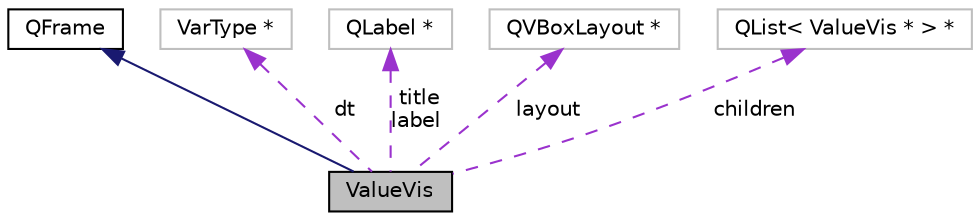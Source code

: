 digraph "ValueVis"
{
 // INTERACTIVE_SVG=YES
  edge [fontname="Helvetica",fontsize="10",labelfontname="Helvetica",labelfontsize="10"];
  node [fontname="Helvetica",fontsize="10",shape=record];
  Node1 [label="ValueVis",height=0.2,width=0.4,color="black", fillcolor="grey75", style="filled", fontcolor="black"];
  Node2 -> Node1 [dir="back",color="midnightblue",fontsize="10",style="solid",fontname="Helvetica"];
  Node2 [label="QFrame",height=0.2,width=0.4,color="black", fillcolor="white", style="filled",URL="$d6/d4d/class_q_frame.html"];
  Node3 -> Node1 [dir="back",color="darkorchid3",fontsize="10",style="dashed",label=" dt" ,fontname="Helvetica"];
  Node3 [label="VarType *",height=0.2,width=0.4,color="grey75", fillcolor="white", style="filled"];
  Node4 -> Node1 [dir="back",color="darkorchid3",fontsize="10",style="dashed",label=" title\nlabel" ,fontname="Helvetica"];
  Node4 [label="QLabel *",height=0.2,width=0.4,color="grey75", fillcolor="white", style="filled"];
  Node5 -> Node1 [dir="back",color="darkorchid3",fontsize="10",style="dashed",label=" layout" ,fontname="Helvetica"];
  Node5 [label="QVBoxLayout *",height=0.2,width=0.4,color="grey75", fillcolor="white", style="filled"];
  Node6 -> Node1 [dir="back",color="darkorchid3",fontsize="10",style="dashed",label=" children" ,fontname="Helvetica"];
  Node6 [label="QList\< ValueVis * \> *",height=0.2,width=0.4,color="grey75", fillcolor="white", style="filled"];
}
